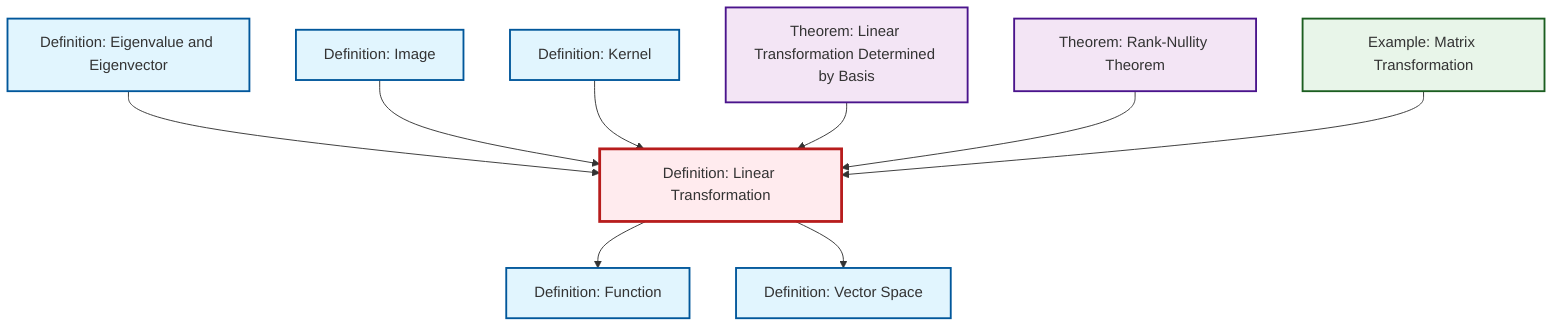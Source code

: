 graph TD
    classDef definition fill:#e1f5fe,stroke:#01579b,stroke-width:2px
    classDef theorem fill:#f3e5f5,stroke:#4a148c,stroke-width:2px
    classDef axiom fill:#fff3e0,stroke:#e65100,stroke-width:2px
    classDef example fill:#e8f5e9,stroke:#1b5e20,stroke-width:2px
    classDef current fill:#ffebee,stroke:#b71c1c,stroke-width:3px
    thm-rank-nullity["Theorem: Rank-Nullity Theorem"]:::theorem
    def-kernel["Definition: Kernel"]:::definition
    ex-matrix-transformation["Example: Matrix Transformation"]:::example
    def-eigenvalue-eigenvector["Definition: Eigenvalue and Eigenvector"]:::definition
    def-vector-space["Definition: Vector Space"]:::definition
    def-linear-transformation["Definition: Linear Transformation"]:::definition
    def-function["Definition: Function"]:::definition
    thm-linear-transformation-basis["Theorem: Linear Transformation Determined by Basis"]:::theorem
    def-image["Definition: Image"]:::definition
    def-eigenvalue-eigenvector --> def-linear-transformation
    def-image --> def-linear-transformation
    def-linear-transformation --> def-function
    def-kernel --> def-linear-transformation
    thm-linear-transformation-basis --> def-linear-transformation
    thm-rank-nullity --> def-linear-transformation
    ex-matrix-transformation --> def-linear-transformation
    def-linear-transformation --> def-vector-space
    class def-linear-transformation current